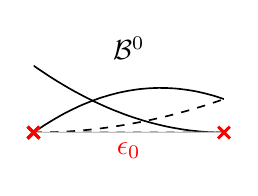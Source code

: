 % !TeX root = ../../main.tex
\begin{tikzpicture}
\def\lineWidth{0.6pt}
\def\knotWidth{1.1pt}
\def\knotSize{3pt}
\def\elementWidth{3pt}
\def\colorLevelOne{black}
\def\colorLevelTwo{blue}
\def\colorLevelThree{orange}
\tikzset{% 
	elementLineStyle/.style={%
		color=red,solid,line width=\elementWidth, opacity=0.5
	}
}
\tikzset{% 
	knotsStyle/.style={%
		color=red,line width=\knotWidth,mark size=\knotSize,only marks,mark=x,mark options={solid}
	}
}
\tikzset{% 
	inactive/.style={%
		color=white!75!black,solid,line width=0.5pt
	}
}
\tikzset{% 
	ap/.style={%
		dashed,line width=\lineWidth
	}
}
\tikzset{% 
	am/.style={%
		white!50!black,dotted,line width=0.7pt
	}
}
\tikzset{% 
	aa/.style={%
		solid,line width=\lineWidth
	}
}
\begin{axis}[%
width=4cm,
height=2.5cm, %(\overAllHeight-(\basisPlotDepth-1)*\plotSeparator) / \basisPlotDepth, 
    	%xlabel=x,
		%ylabel=Y,
		xmin=-1,  xmax=-0.5,
		ymin=0, ymax=1.08,
		ytick={0,1},
		xtick={-1,0,1},
		tickpos=left,
		ytick align=outside,
		xtick align=outside,
		tick label style ={font=\small},
		label style ={font=\small},
		legend style={ font =\small },
		ymajorgrids=false,
		ticks=none,
		hide axis
		] %

\addplot [color=\colorLevelOne,aa]
table[row sep=crcr]{%
	-1	1\\
	-0.99	0.96\\
	-0.98	0.922\\
	-0.97	0.884\\
	-0.96	0.846\\
	-0.95	0.81\\
	-0.94	0.774\\
	-0.93	0.74\\
	-0.92	0.706\\
	-0.91	0.672\\
	-0.9	0.64\\
	-0.89	0.608\\
	-0.88	0.578\\
	-0.87	0.548\\
	-0.86	0.518\\
	-0.85	0.49\\
	-0.84	0.462\\
	-0.83	0.436\\
	-0.82	0.41\\
	-0.81	0.384\\
	-0.8	0.36\\
	-0.79	0.336\\
	-0.78	0.314\\
	-0.77	0.292\\
	-0.76	0.27\\
	-0.75	0.25\\
	-0.74	0.23\\
	-0.73	0.212\\
	-0.72	0.194\\
	-0.71	0.176\\
	-0.7	0.16\\
	-0.69	0.144\\
	-0.68	0.13\\
	-0.67	0.116\\
	-0.66	0.102\\
	-0.65	0.09\\
	-0.64	0.078\\
	-0.63	0.068\\
	-0.62	0.058\\
	-0.61	0.048\\
	-0.6	0.04\\
	-0.59	0.032\\
	-0.58	0.026\\
	-0.57	0.02\\
	-0.56	0.014\\
	-0.55	0.01\\
	-0.54	0.006\\
	-0.53	0.004\\
	-0.52	0.002\\
	-0.51	0.0\\
	-0.5	0\\
	-0.49	0\\
	-0.48	0\\
	-0.47	0\\
	-0.46	0\\
	-0.45	0\\
	-0.44	0\\
	-0.43	0\\
	-0.42	0\\
	-0.41	0\\
	-0.4	0\\
	-0.39	0\\
	-0.38	0\\
	-0.37	0\\
	-0.36	0\\
	-0.35	0\\
	-0.34	0\\
	-0.33	0\\
	-0.32	0\\
	-0.31	0\\
	-0.3	0\\
	-0.29	0\\
	-0.28	0\\
	-0.27	0\\
	-0.26	0\\
	-0.25	0\\
	-0.24	0\\
	-0.23	0\\
	-0.22	0\\
	-0.21	0\\
	-0.2	0\\
	-0.19	0\\
	-0.18	0\\
	-0.17	0\\
	-0.16	0\\
	-0.15	0\\
	-0.14	0\\
	-0.13	0\\
	-0.12	0\\
	-0.11	0\\
	-0.1	0\\
	-0.09	0\\
	-0.08	0\\
	-0.07	0\\
	-0.06	0\\
	-0.05	0\\
	-0.04	0\\
	-0.03	0\\
	-0.02	0\\
	-0.01	0\\
	0	0\\
	0.01	0\\
	0.02	0\\
	0.03	0\\
	0.04	0\\
	0.05	0\\
	0.06	0\\
	0.07	0\\
	0.08	0\\
	0.09	0\\
	0.1	0\\
	0.11	0\\
	0.12	0\\
	0.13	0\\
	0.14	0\\
	0.15	0\\
	0.16	0\\
	0.17	0\\
	0.18	0\\
	0.19	0\\
	0.2	0\\
	0.21	0\\
	0.22	0\\
	0.23	0\\
	0.24	0\\
	0.25	0\\
	0.26	0\\
	0.27	0\\
	0.28	0\\
	0.29	0\\
	0.3	0\\
	0.31	0\\
	0.32	0\\
	0.33	0\\
	0.34	0\\
	0.35	0\\
	0.36	0\\
	0.37	0\\
	0.38	0\\
	0.39	0\\
	0.4	0\\
	0.41	0\\
	0.42	0\\
	0.43	0\\
	0.44	0\\
	0.45	0\\
	0.46	0\\
	0.47	0\\
	0.48	0\\
	0.49	0\\
	0.5	0\\
	0.51	0\\
	0.52	0\\
	0.53	0\\
	0.54	0\\
	0.55	0\\
	0.56	0\\
	0.57	0\\
	0.58	0\\
	0.59	0\\
	0.6	0\\
	0.61	0\\
	0.62	0\\
	0.63	0\\
	0.64	0\\
	0.65	0\\
	0.66	0\\
	0.67	0\\
	0.68	0\\
	0.69	0\\
	0.7	0\\
	0.71	0\\
	0.72	0\\
	0.73	0\\
	0.74	0\\
	0.75	0\\
	0.76	0\\
	0.77	0\\
	0.78	0\\
	0.79	0\\
	0.8	0\\
	0.81	0\\
	0.82	0\\
	0.83	0\\
	0.84	0\\
	0.85	0\\
	0.86	0\\
	0.87	0\\
	0.88	0\\
	0.89	0\\
	0.9	0\\
	0.91	0\\
	0.92	0\\
	0.93	0\\
	0.94	0\\
	0.95	0\\
	0.96	0\\
	0.97	0\\
	0.98	0\\
	0.99	0\\
	1	0\\
};
\addplot [color=\colorLevelOne,aa]
table[row sep=crcr]{%
	-1	0\\
	-0.99	0.039\\
	-0.98	0.078\\
	-0.97	0.115\\
	-0.96	0.15\\
	-0.95	0.185\\
	-0.94	0.218\\
	-0.93	0.251\\
	-0.92	0.282\\
	-0.91	0.311\\
	-0.9	0.34\\
	-0.89	0.367\\
	-0.88	0.394\\
	-0.87	0.419\\
	-0.86	0.442\\
	-0.85	0.465\\
	-0.84	0.486\\
	-0.83	0.507\\
	-0.82	0.526\\
	-0.81	0.543\\
	-0.8	0.56\\
	-0.79	0.575\\
	-0.78	0.59\\
	-0.77	0.603\\
	-0.76	0.614\\
	-0.75	0.625\\
	-0.74	0.634\\
	-0.73	0.643\\
	-0.72	0.65\\
	-0.71	0.655\\
	-0.7	0.66\\
	-0.69	0.663\\
	-0.68	0.666\\
	-0.67	0.667\\
	-0.66	0.666\\
	-0.65	0.665\\
	-0.64	0.662\\
	-0.63	0.659\\
	-0.62	0.654\\
	-0.61	0.647\\
	-0.6	0.64\\
	-0.59	0.631\\
	-0.58	0.622\\
	-0.57	0.611\\
	-0.56	0.598\\
	-0.55	0.585\\
	-0.54	0.57\\
	-0.53	0.555\\
	-0.52	0.538\\
	-0.51	0.519\\
	-0.5	0.5\\
	-0.49	0.48\\
	-0.48	0.461\\
	-0.47	0.442\\
	-0.46	0.423\\
	-0.45	0.405\\
	-0.44	0.387\\
	-0.43	0.37\\
	-0.42	0.353\\
	-0.41	0.336\\
	-0.4	0.32\\
	-0.39	0.304\\
	-0.38	0.289\\
	-0.37	0.274\\
	-0.36	0.259\\
	-0.35	0.245\\
	-0.34	0.231\\
	-0.33	0.218\\
	-0.32	0.205\\
	-0.31	0.192\\
	-0.3	0.18\\
	-0.29	0.168\\
	-0.28	0.157\\
	-0.27	0.146\\
	-0.26	0.135\\
	-0.25	0.125\\
	-0.24	0.115\\
	-0.23	0.106\\
	-0.22	0.097\\
	-0.21	0.088\\
	-0.2	0.08\\
	-0.19	0.072\\
	-0.18	0.065\\
	-0.17	0.058\\
	-0.16	0.051\\
	-0.15	0.045\\
	-0.14	0.039\\
	-0.13	0.034\\
	-0.12	0.029\\
	-0.11	0.024\\
	-0.1	0.02\\
	-0.09	0.016\\
	-0.08	0.013\\
	-0.07	0.01\\
	-0.06	0.007\\
	-0.05	0.005\\
	-0.04	0.003\\
	-0.03	0.002\\
	-0.02	0.001\\
	-0.01	0.0\\
	0	0\\
	0.01	0\\
	0.02	0\\
	0.03	0\\
	0.04	0\\
	0.05	0\\
	0.06	0\\
	0.07	0\\
	0.08	0\\
	0.09	0\\
	0.1	0\\
	0.11	0\\
	0.12	0\\
	0.13	0\\
	0.14	0\\
	0.15	0\\
	0.16	0\\
	0.17	0\\
	0.18	0\\
	0.19	0\\
	0.2	0\\
	0.21	0\\
	0.22	0\\
	0.23	0\\
	0.24	0\\
	0.25	0\\
	0.26	0\\
	0.27	0\\
	0.28	0\\
	0.29	0\\
	0.3	0\\
	0.31	0\\
	0.32	0\\
	0.33	0\\
	0.34	0\\
	0.35	0\\
	0.36	0\\
	0.37	0\\
	0.38	0\\
	0.39	0\\
	0.4	0\\
	0.41	0\\
	0.42	0\\
	0.43	0\\
	0.44	0\\
	0.45	0\\
	0.46	0\\
	0.47	0\\
	0.48	0\\
	0.49	0\\
	0.5	0\\
	0.51	0\\
	0.52	0\\
	0.53	0\\
	0.54	0\\
	0.55	0\\
	0.56	0\\
	0.57	0\\
	0.58	0\\
	0.59	0\\
	0.6	0\\
	0.61	0\\
	0.62	0\\
	0.63	0\\
	0.64	0\\
	0.65	0\\
	0.66	0\\
	0.67	0\\
	0.68	0\\
	0.69	0\\
	0.7	0\\
	0.71	0\\
	0.72	0\\
	0.73	0\\
	0.74	0\\
	0.75	0\\
	0.76	0\\
	0.77	0\\
	0.78	0\\
	0.79	0\\
	0.8	0\\
	0.81	0\\
	0.82	0\\
	0.83	0\\
	0.84	0\\
	0.85	0\\
	0.86	0\\
	0.87	0\\
	0.88	0\\
	0.89	0\\
	0.9	0\\
	0.91	0\\
	0.92	0\\
	0.93	0\\
	0.94	0\\
	0.95	0\\
	0.96	0\\
	0.97	0\\
	0.98	0\\
	0.99	0\\
	1	0\\
};
\addplot [color=\colorLevelOne,ap]
table[row sep=crcr]{%
	-1	0\\
	-0.99	0.0\\
	-0.98	0.001\\
	-0.97	0.002\\
	-0.96	0.003\\
	-0.95	0.005\\
	-0.94	0.007\\
	-0.93	0.01\\
	-0.92	0.013\\
	-0.91	0.016\\
	-0.9	0.02\\
	-0.89	0.024\\
	-0.88	0.029\\
	-0.87	0.034\\
	-0.86	0.039\\
	-0.85	0.045\\
	-0.84	0.051\\
	-0.83	0.058\\
	-0.82	0.065\\
	-0.81	0.072\\
	-0.8	0.08\\
	-0.79	0.088\\
	-0.78	0.097\\
	-0.77	0.106\\
	-0.76	0.115\\
	-0.75	0.125\\
	-0.74	0.135\\
	-0.73	0.146\\
	-0.72	0.157\\
	-0.71	0.168\\
	-0.7	0.18\\
	-0.69	0.192\\
	-0.68	0.205\\
	-0.67	0.218\\
	-0.66	0.231\\
	-0.65	0.245\\
	-0.64	0.259\\
	-0.63	0.274\\
	-0.62	0.289\\
	-0.61	0.304\\
	-0.6	0.32\\
	-0.59	0.336\\
	-0.58	0.353\\
	-0.57	0.37\\
	-0.56	0.387\\
	-0.55	0.405\\
	-0.54	0.423\\
	-0.53	0.442\\
	-0.52	0.461\\
	-0.51	0.48\\
	-0.5	0.5\\
	-0.49	0.52\\
	-0.48	0.538\\
	-0.47	0.556\\
	-0.46	0.574\\
	-0.45	0.59\\
	-0.44	0.606\\
	-0.43	0.62\\
	-0.42	0.634\\
	-0.41	0.648\\
	-0.4	0.66\\
	-0.39	0.672\\
	-0.38	0.682\\
	-0.37	0.692\\
	-0.36	0.702\\
	-0.35	0.71\\
	-0.34	0.718\\
	-0.33	0.724\\
	-0.32	0.73\\
	-0.31	0.736\\
	-0.3	0.74\\
	-0.29	0.744\\
	-0.28	0.746\\
	-0.27	0.748\\
	-0.26	0.75\\
	-0.25	0.75\\
	-0.24	0.75\\
	-0.23	0.748\\
	-0.22	0.746\\
	-0.21	0.744\\
	-0.2	0.74\\
	-0.19	0.736\\
	-0.18	0.73\\
	-0.17	0.724\\
	-0.16	0.718\\
	-0.15	0.71\\
	-0.14	0.702\\
	-0.13	0.692\\
	-0.12	0.682\\
	-0.11	0.672\\
	-0.1	0.66\\
	-0.09	0.648\\
	-0.08	0.634\\
	-0.07	0.62\\
	-0.06	0.606\\
	-0.05	0.59\\
	-0.04	0.574\\
	-0.03	0.556\\
	-0.02	0.538\\
	-0.01	0.52\\
	0	0.5\\
	0.01	0.48\\
	0.02	0.461\\
	0.03	0.442\\
	0.04	0.423\\
	0.05	0.405\\
	0.06	0.387\\
	0.07	0.37\\
	0.08	0.353\\
	0.09	0.336\\
	0.1	0.32\\
	0.11	0.304\\
	0.12	0.289\\
	0.13	0.274\\
	0.14	0.259\\
	0.15	0.245\\
	0.16	0.231\\
	0.17	0.218\\
	0.18	0.205\\
	0.19	0.192\\
	0.2	0.18\\
	0.21	0.168\\
	0.22	0.157\\
	0.23	0.146\\
	0.24	0.135\\
	0.25	0.125\\
	0.26	0.115\\
	0.27	0.106\\
	0.28	0.097\\
	0.29	0.088\\
	0.3	0.08\\
	0.31	0.072\\
	0.32	0.065\\
	0.33	0.058\\
	0.34	0.051\\
	0.35	0.045\\
	0.36	0.039\\
	0.37	0.034\\
	0.38	0.029\\
	0.39	0.024\\
	0.4	0.02\\
	0.41	0.016\\
	0.42	0.013\\
	0.43	0.01\\
	0.44	0.007\\
	0.45	0.005\\
	0.46	0.003\\
	0.47	0.002\\
	0.48	0.001\\
	0.49	0.0\\
	0.5	0\\
	0.51	0\\
	0.52	0\\
	0.53	0\\
	0.54	0\\
	0.55	0\\
	0.56	0\\
	0.57	0\\
	0.58	0\\
	0.59	0\\
	0.6	0\\
	0.61	0\\
	0.62	0\\
	0.63	0\\
	0.64	0\\
	0.65	0\\
	0.66	0\\
	0.67	0\\
	0.68	0\\
	0.69	0\\
	0.7	0\\
	0.71	0\\
	0.72	0\\
	0.73	0\\
	0.74	0\\
	0.75	0\\
	0.76	0\\
	0.77	0\\
	0.78	0\\
	0.79	0\\
	0.8	0\\
	0.81	0\\
	0.82	0\\
	0.83	0\\
	0.84	0\\
	0.85	0\\
	0.86	0\\
	0.87	0\\
	0.88	0\\
	0.89	0\\
	0.9	0\\
	0.91	0\\
	0.92	0\\
	0.93	0\\
	0.94	0\\
	0.95	0\\
	0.96	0\\
	0.97	0\\
	0.98	0\\
	0.99	0\\
	1	0\\
};
\addplot [color=\colorLevelOne,ap]
table[row sep=crcr]{%
	-1	0\\
	-0.99	0\\
	-0.98	0\\
	-0.97	0\\
	-0.96	0\\
	-0.95	0\\
	-0.94	0\\
	-0.93	0\\
	-0.92	0\\
	-0.91	0\\
	-0.9	0\\
	-0.89	0\\
	-0.88	0\\
	-0.87	0\\
	-0.86	0\\
	-0.85	0\\
	-0.84	0\\
	-0.83	0\\
	-0.82	0\\
	-0.81	0\\
	-0.8	0\\
	-0.79	0\\
	-0.78	0\\
	-0.77	0\\
	-0.76	0\\
	-0.75	0\\
	-0.74	0\\
	-0.73	0\\
	-0.72	0\\
	-0.71	0\\
	-0.7	0\\
	-0.69	0\\
	-0.68	0\\
	-0.67	0\\
	-0.66	0\\
	-0.65	0\\
	-0.64	0\\
	-0.63	0\\
	-0.62	0\\
	-0.61	0\\
	-0.6	0\\
	-0.59	0\\
	-0.58	0\\
	-0.57	0\\
	-0.56	0\\
	-0.55	0\\
	-0.54	0\\
	-0.53	0\\
	-0.52	0\\
	-0.51	0\\
	-0.5	0\\
	-0.49	0.0\\
	-0.48	0.001\\
	-0.47	0.002\\
	-0.46	0.003\\
	-0.45	0.005\\
	-0.44	0.007\\
	-0.43	0.01\\
	-0.42	0.013\\
	-0.41	0.016\\
	-0.4	0.02\\
	-0.39	0.024\\
	-0.38	0.029\\
	-0.37	0.034\\
	-0.36	0.039\\
	-0.35	0.045\\
	-0.34	0.051\\
	-0.33	0.058\\
	-0.32	0.065\\
	-0.31	0.072\\
	-0.3	0.08\\
	-0.29	0.088\\
	-0.28	0.097\\
	-0.27	0.106\\
	-0.26	0.115\\
	-0.25	0.125\\
	-0.24	0.135\\
	-0.23	0.146\\
	-0.22	0.157\\
	-0.21	0.168\\
	-0.2	0.18\\
	-0.19	0.192\\
	-0.18	0.205\\
	-0.17	0.218\\
	-0.16	0.231\\
	-0.15	0.245\\
	-0.14	0.259\\
	-0.13	0.274\\
	-0.12	0.289\\
	-0.11	0.304\\
	-0.1	0.32\\
	-0.09	0.336\\
	-0.08	0.353\\
	-0.07	0.37\\
	-0.06	0.387\\
	-0.05	0.405\\
	-0.04	0.423\\
	-0.03	0.442\\
	-0.02	0.461\\
	-0.01	0.48\\
	0	0.5\\
	0.01	0.52\\
	0.02	0.538\\
	0.03	0.556\\
	0.04	0.574\\
	0.05	0.59\\
	0.06	0.606\\
	0.07	0.62\\
	0.08	0.634\\
	0.09	0.648\\
	0.1	0.66\\
	0.11	0.672\\
	0.12	0.682\\
	0.13	0.692\\
	0.14	0.702\\
	0.15	0.71\\
	0.16	0.718\\
	0.17	0.724\\
	0.18	0.73\\
	0.19	0.736\\
	0.2	0.74\\
	0.21	0.744\\
	0.22	0.746\\
	0.23	0.748\\
	0.24	0.75\\
	0.25	0.75\\
	0.26	0.75\\
	0.27	0.748\\
	0.28	0.746\\
	0.29	0.744\\
	0.3	0.74\\
	0.31	0.736\\
	0.32	0.73\\
	0.33	0.724\\
	0.34	0.718\\
	0.35	0.71\\
	0.36	0.702\\
	0.37	0.692\\
	0.38	0.682\\
	0.39	0.672\\
	0.4	0.66\\
	0.41	0.648\\
	0.42	0.634\\
	0.43	0.62\\
	0.44	0.606\\
	0.45	0.59\\
	0.46	0.574\\
	0.47	0.556\\
	0.48	0.538\\
	0.49	0.52\\
	0.5	0.5\\
	0.51	0.48\\
	0.52	0.461\\
	0.53	0.442\\
	0.54	0.423\\
	0.55	0.405\\
	0.56	0.387\\
	0.57	0.37\\
	0.58	0.353\\
	0.59	0.336\\
	0.6	0.32\\
	0.61	0.304\\
	0.62	0.289\\
	0.63	0.274\\
	0.64	0.259\\
	0.65	0.245\\
	0.66	0.231\\
	0.67	0.218\\
	0.68	0.205\\
	0.69	0.192\\
	0.7	0.18\\
	0.71	0.168\\
	0.72	0.157\\
	0.73	0.146\\
	0.74	0.135\\
	0.75	0.125\\
	0.76	0.115\\
	0.77	0.106\\
	0.78	0.097\\
	0.79	0.088\\
	0.8	0.08\\
	0.81	0.072\\
	0.82	0.065\\
	0.83	0.058\\
	0.84	0.051\\
	0.85	0.045\\
	0.86	0.039\\
	0.87	0.034\\
	0.88	0.029\\
	0.89	0.024\\
	0.9	0.02\\
	0.91	0.016\\
	0.92	0.013\\
	0.93	0.01\\
	0.94	0.007\\
	0.95	0.005\\
	0.96	0.003\\
	0.97	0.002\\
	0.98	0.001\\
	0.99	0.0\\
	1	0\\
};
\addplot [inactive]
table[row sep=crcr]{%
	-1	0\\
	-0.99	0\\
	-0.98	0\\
	-0.97	0\\
	-0.96	0\\
	-0.95	0\\
	-0.94	0\\
	-0.93	0\\
	-0.92	0\\
	-0.91	0\\
	-0.9	0\\
	-0.89	0\\
	-0.88	0\\
	-0.87	0\\
	-0.86	0\\
	-0.85	0\\
	-0.84	0\\
	-0.83	0\\
	-0.82	0\\
	-0.81	0\\
	-0.8	0\\
	-0.79	0\\
	-0.78	0\\
	-0.77	0\\
	-0.76	0\\
	-0.75	0\\
	-0.74	0\\
	-0.73	0\\
	-0.72	0\\
	-0.71	0\\
	-0.7	0\\
	-0.69	0\\
	-0.68	0\\
	-0.67	0\\
	-0.66	0\\
	-0.65	0\\
	-0.64	0\\
	-0.63	0\\
	-0.62	0\\
	-0.61	0\\
	-0.6	0\\
	-0.59	0\\
	-0.58	0\\
	-0.57	0\\
	-0.56	0\\
	-0.55	0\\
	-0.54	0\\
	-0.53	0\\
	-0.52	0\\
	-0.51	0\\
	-0.5	0\\
	-0.49	0\\
	-0.48	0\\
	-0.47	0\\
	-0.46	0\\
	-0.45	0\\
	-0.44	0\\
	-0.43	0\\
	-0.42	0\\
	-0.41	0\\
	-0.4	0\\
	-0.39	0\\
	-0.38	0\\
	-0.37	0\\
	-0.36	0\\
	-0.35	0\\
	-0.34	0\\
	-0.33	0\\
	-0.32	0\\
	-0.31	0\\
	-0.3	0\\
	-0.29	0\\
	-0.28	0\\
	-0.27	0\\
	-0.26	0\\
	-0.25	0\\
	-0.24	0\\
	-0.23	0\\
	-0.22	0\\
	-0.21	0\\
	-0.2	0\\
	-0.19	0\\
	-0.18	0\\
	-0.17	0\\
	-0.16	0\\
	-0.15	0\\
	-0.14	0\\
	-0.13	0\\
	-0.12	0\\
	-0.11	0\\
	-0.1	0\\
	-0.09	0\\
	-0.08	0\\
	-0.07	0\\
	-0.06	0\\
	-0.05	0\\
	-0.04	0\\
	-0.03	0\\
	-0.02	0\\
	-0.01	0\\
	0	0\\
	0.01	0.0\\
	0.02	0.001\\
	0.03	0.002\\
	0.04	0.003\\
	0.05	0.005\\
	0.06	0.007\\
	0.07	0.01\\
	0.08	0.013\\
	0.09	0.016\\
	0.1	0.02\\
	0.11	0.024\\
	0.12	0.029\\
	0.13	0.034\\
	0.14	0.039\\
	0.15	0.045\\
	0.16	0.051\\
	0.17	0.058\\
	0.18	0.065\\
	0.19	0.072\\
	0.2	0.08\\
	0.21	0.088\\
	0.22	0.097\\
	0.23	0.106\\
	0.24	0.115\\
	0.25	0.125\\
	0.26	0.135\\
	0.27	0.146\\
	0.28	0.157\\
	0.29	0.168\\
	0.3	0.18\\
	0.31	0.192\\
	0.32	0.205\\
	0.33	0.218\\
	0.34	0.231\\
	0.35	0.245\\
	0.36	0.259\\
	0.37	0.274\\
	0.38	0.289\\
	0.39	0.304\\
	0.4	0.32\\
	0.41	0.336\\
	0.42	0.353\\
	0.43	0.37\\
	0.44	0.387\\
	0.45	0.405\\
	0.46	0.423\\
	0.47	0.442\\
	0.48	0.461\\
	0.49	0.48\\
	0.5	0.5\\
	0.51	0.519\\
	0.52	0.538\\
	0.53	0.555\\
	0.54	0.57\\
	0.55	0.585\\
	0.56	0.598\\
	0.57	0.611\\
	0.58	0.622\\
	0.59	0.631\\
	0.6	0.64\\
	0.61	0.647\\
	0.62	0.654\\
	0.63	0.659\\
	0.64	0.662\\
	0.65	0.665\\
	0.66	0.666\\
	0.67	0.667\\
	0.68	0.666\\
	0.69	0.663\\
	0.7	0.66\\
	0.71	0.655\\
	0.72	0.65\\
	0.73	0.643\\
	0.74	0.634\\
	0.75	0.625\\
	0.76	0.614\\
	0.77	0.603\\
	0.78	0.59\\
	0.79	0.575\\
	0.8	0.56\\
	0.81	0.543\\
	0.82	0.526\\
	0.83	0.507\\
	0.84	0.486\\
	0.85	0.465\\
	0.86	0.442\\
	0.87	0.419\\
	0.88	0.394\\
	0.89	0.367\\
	0.9	0.34\\
	0.91	0.311\\
	0.92	0.282\\
	0.93	0.251\\
	0.94	0.218\\
	0.95	0.185\\
	0.96	0.15\\
	0.97	0.115\\
	0.98	0.078\\
	0.99	0.039\\
	1	0\\
};
\addplot [inactive]
table[row sep=crcr]{%
	-1	0\\
	-0.99	0\\
	-0.98	0\\
	-0.97	0\\
	-0.96	0\\
	-0.95	0\\
	-0.94	0\\
	-0.93	0\\
	-0.92	0\\
	-0.91	0\\
	-0.9	0\\
	-0.89	0\\
	-0.88	0\\
	-0.87	0\\
	-0.86	0\\
	-0.85	0\\
	-0.84	0\\
	-0.83	0\\
	-0.82	0\\
	-0.81	0\\
	-0.8	0\\
	-0.79	0\\
	-0.78	0\\
	-0.77	0\\
	-0.76	0\\
	-0.75	0\\
	-0.74	0\\
	-0.73	0\\
	-0.72	0\\
	-0.71	0\\
	-0.7	0\\
	-0.69	0\\
	-0.68	0\\
	-0.67	0\\
	-0.66	0\\
	-0.65	0\\
	-0.64	0\\
	-0.63	0\\
	-0.62	0\\
	-0.61	0\\
	-0.6	0\\
	-0.59	0\\
	-0.58	0\\
	-0.57	0\\
	-0.56	0\\
	-0.55	0\\
	-0.54	0\\
	-0.53	0\\
	-0.52	0\\
	-0.51	0\\
	-0.5	0\\
	-0.49	0\\
	-0.48	0\\
	-0.47	0\\
	-0.46	0\\
	-0.45	0\\
	-0.44	0\\
	-0.43	0\\
	-0.42	0\\
	-0.41	0\\
	-0.4	0\\
	-0.39	0\\
	-0.38	0\\
	-0.37	0\\
	-0.36	0\\
	-0.35	0\\
	-0.34	0\\
	-0.33	0\\
	-0.32	0\\
	-0.31	0\\
	-0.3	0\\
	-0.29	0\\
	-0.28	0\\
	-0.27	0\\
	-0.26	0\\
	-0.25	0\\
	-0.24	0\\
	-0.23	0\\
	-0.22	0\\
	-0.21	0\\
	-0.2	0\\
	-0.19	0\\
	-0.18	0\\
	-0.17	0\\
	-0.16	0\\
	-0.15	0\\
	-0.14	0\\
	-0.13	0\\
	-0.12	0\\
	-0.11	0\\
	-0.1	0\\
	-0.09	0\\
	-0.08	0\\
	-0.07	0\\
	-0.06	0\\
	-0.05	0\\
	-0.04	0\\
	-0.03	0\\
	-0.02	0\\
	-0.01	0\\
	0	0\\
	0.01	0\\
	0.02	0\\
	0.03	0\\
	0.04	0\\
	0.05	0\\
	0.06	0\\
	0.07	0\\
	0.08	0\\
	0.09	0\\
	0.1	0\\
	0.11	0\\
	0.12	0\\
	0.13	0\\
	0.14	0\\
	0.15	0\\
	0.16	0\\
	0.17	0\\
	0.18	0\\
	0.19	0\\
	0.2	0\\
	0.21	0\\
	0.22	0\\
	0.23	0\\
	0.24	0\\
	0.25	0\\
	0.26	0\\
	0.27	0\\
	0.28	0\\
	0.29	0\\
	0.3	0\\
	0.31	0\\
	0.32	0\\
	0.33	0\\
	0.34	0\\
	0.35	0\\
	0.36	0\\
	0.37	0\\
	0.38	0\\
	0.39	0\\
	0.4	0\\
	0.41	0\\
	0.42	0\\
	0.43	0\\
	0.44	0\\
	0.45	0\\
	0.46	0\\
	0.47	0\\
	0.48	0\\
	0.49	0\\
	0.5	0\\
	0.51	0.0\\
	0.52	0.002\\
	0.53	0.004\\
	0.54	0.006\\
	0.55	0.01\\
	0.56	0.014\\
	0.57	0.02\\
	0.58	0.026\\
	0.59	0.032\\
	0.6	0.04\\
	0.61	0.048\\
	0.62	0.058\\
	0.63	0.068\\
	0.64	0.078\\
	0.65	0.09\\
	0.66	0.102\\
	0.67	0.116\\
	0.68	0.13\\
	0.69	0.144\\
	0.7	0.16\\
	0.71	0.176\\
	0.72	0.194\\
	0.73	0.212\\
	0.74	0.23\\
	0.75	0.25\\
	0.76	0.27\\
	0.77	0.292\\
	0.78	0.314\\
	0.79	0.336\\
	0.8	0.36\\
	0.81	0.384\\
	0.82	0.41\\
	0.83	0.436\\
	0.84	0.462\\
	0.85	0.49\\
	0.86	0.518\\
	0.87	0.548\\
	0.88	0.578\\
	0.89	0.608\\
	0.9	0.64\\
	0.91	0.672\\
	0.92	0.706\\
	0.93	0.74\\
	0.94	0.774\\
	0.95	0.81\\
	0.96	0.846\\
	0.97	0.884\\
	0.98	0.922\\
	0.99	0.96\\%
	1	1\\
};
%\addplot [elementLineStyle,visible on=<1->]
%table[row sep=crcr]{%
%	-1	0\\
%	-0.5	0\\
%};
%\addplot [elementLineStyle]
%table[row sep=crcr]{%
%	-0.5	0\\
%	0	0\\
%};
\addplot [knotsStyle]
table[row sep=crcr]{%
	-1	0\\
	-1	0\\
	-1	0\\
	-0.5	0\\
	0	0\\
	0.5	0\\
	1	0\\
	1	0\\
	1	0\\
};

\pgfplotsset{
	after end axis/.code={
		%		\node[above] at (axis cs:-0.96,0.75){{\normalsize $ b_0^0 $}};
		%		\node[above] at (axis cs:-0.67,0.75){{\normalsize $ b_1^0 $}};
		%		\node[above] at (axis cs:-0.25,0.75){{\normalsize $ b_2^0 $}};
		%		\node[above] at (axis cs:0.22,0.75){{\normalsize $ b_3^0 $}};
		%		\node[above] at (axis cs:0.67,0.75){{\normalsize $ b_4^0 $}};
		%		\node[above] at (axis cs:0.96,0.75){{\normalsize $ b_5^0 $}};
		%		
		\node[red, below] at (axis cs:-0.75,0){{\normalsize $ \epsilon_0 $}};
		%\node[red, below] at (axis cs:-0.25,0){{\normalsize $ \epsilon_1 $}};
		
		%\coordinate (highlightedElementStart) at (axis cs:0.25,1);
	}
}
\end{axis} %
\node[align=center, yshift=0.6em] () at (current bounding box.north) {$ \mathcal{B}^0 $};
%\node[align=center, yshift=0.6em] (B0e0mr) at (current bounding box.right) {};
\end{tikzpicture} %
